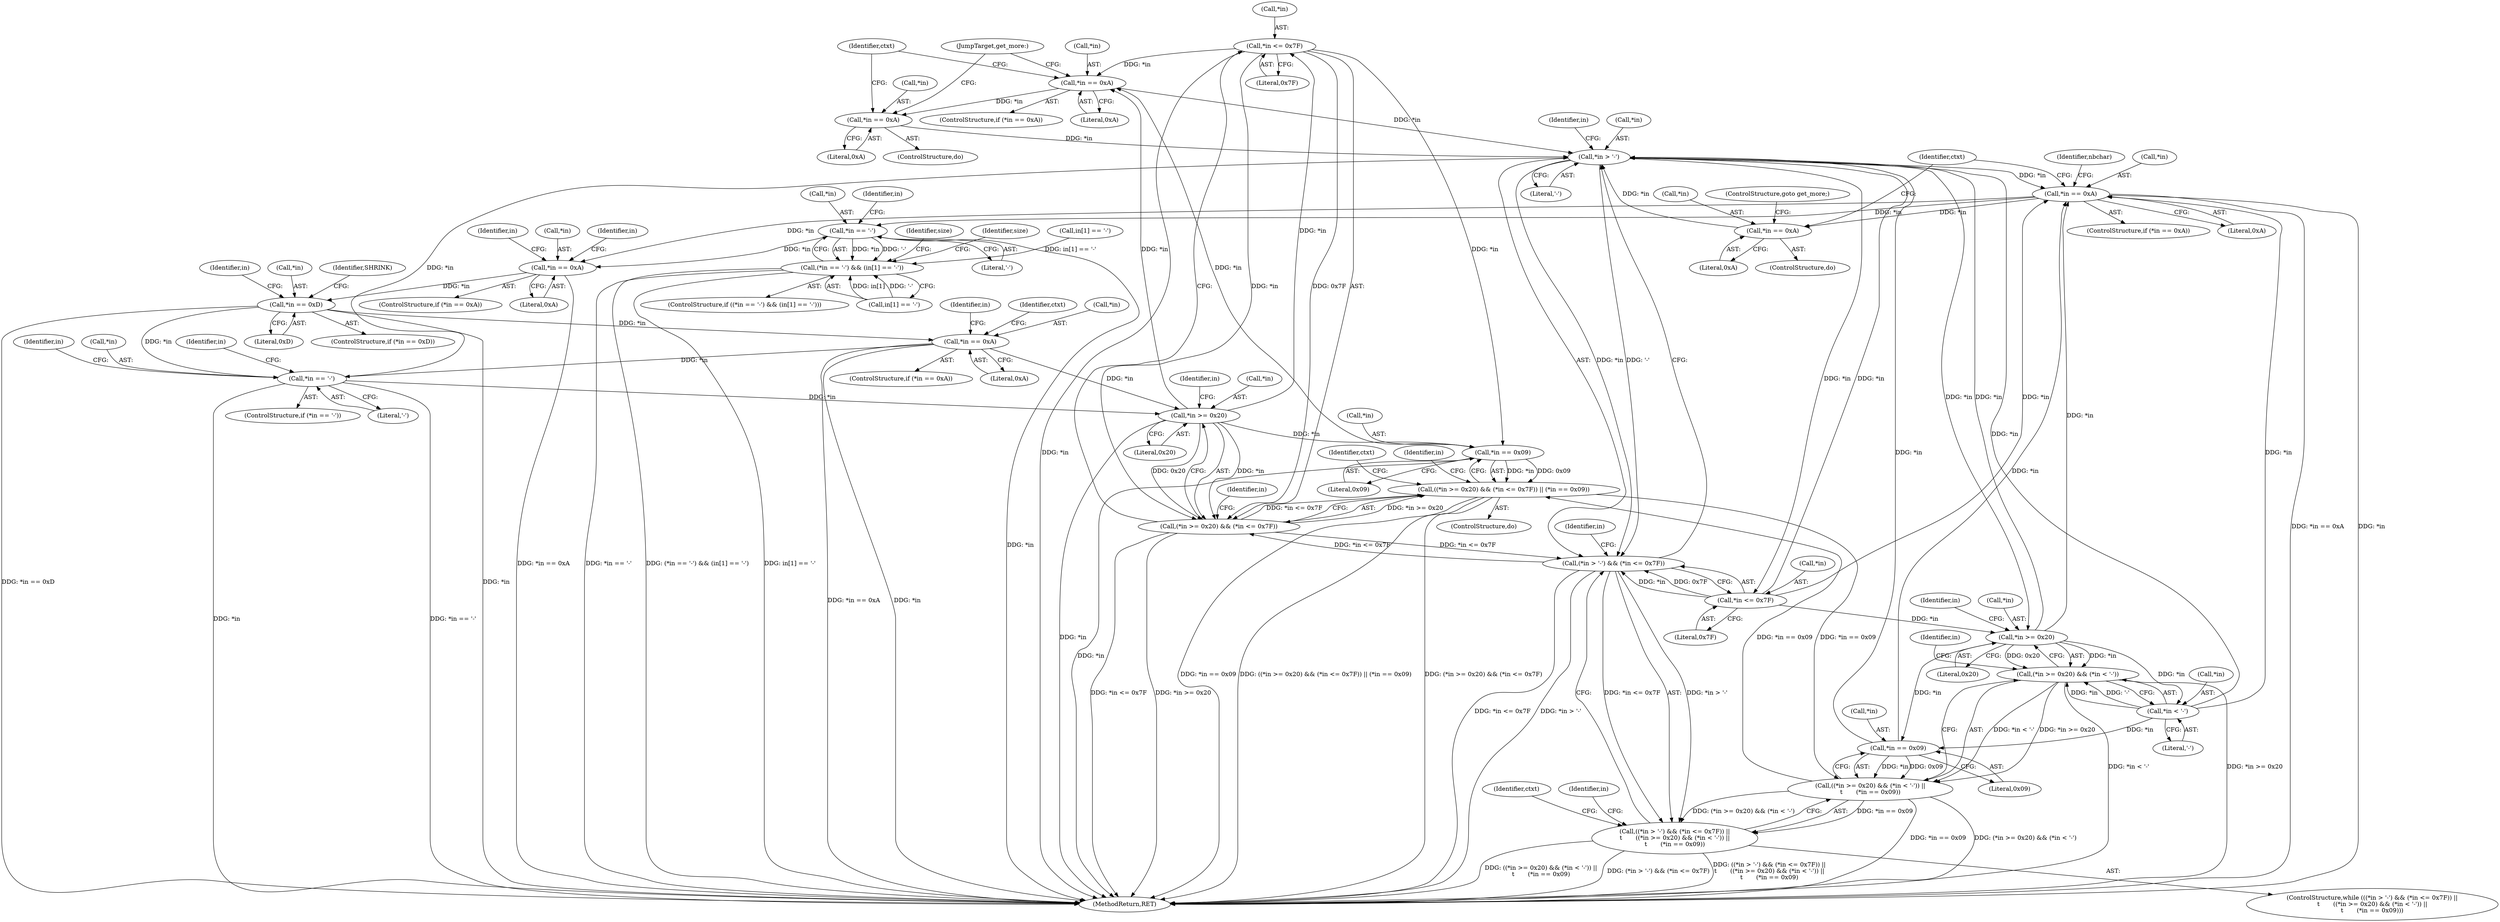 digraph "0_Chrome_d0947db40187f4708c58e64cbd6013faf9eddeed_8@pointer" {
"1000632" [label="(Call,*in <= 0x7F)"];
"1000628" [label="(Call,*in >= 0x20)"];
"1000512" [label="(Call,*in == '-')"];
"1000454" [label="(Call,*in == 0xD)"];
"1000433" [label="(Call,*in == 0xA)"];
"1000250" [label="(Call,*in == 0xA)"];
"1000215" [label="(Call,*in > '-')"];
"1000200" [label="(Call,*in == 0xA)"];
"1000178" [label="(Call,*in == 0xA)"];
"1000632" [label="(Call,*in <= 0x7F)"];
"1000636" [label="(Call,*in == 0x09)"];
"1000225" [label="(Call,*in >= 0x20)"];
"1000219" [label="(Call,*in <= 0x7F)"];
"1000272" [label="(Call,*in == 0xA)"];
"1000233" [label="(Call,*in == 0x09)"];
"1000229" [label="(Call,*in < '-')"];
"1000313" [label="(Call,*in == '-')"];
"1000462" [label="(Call,*in == 0xA)"];
"1000214" [label="(Call,(*in > '-') && (*in <= 0x7F))"];
"1000213" [label="(Call,((*in > '-') && (*in <= 0x7F)) ||\n\t       ((*in >= 0x20) && (*in < '-')) ||\n\t       (*in == 0x09))"];
"1000627" [label="(Call,(*in >= 0x20) && (*in <= 0x7F))"];
"1000626" [label="(Call,((*in >= 0x20) && (*in <= 0x7F)) || (*in == 0x09))"];
"1000223" [label="(Call,((*in >= 0x20) && (*in < '-')) ||\n\t       (*in == 0x09))"];
"1000224" [label="(Call,(*in >= 0x20) && (*in < '-'))"];
"1000312" [label="(Call,(*in == '-') && (in[1] == '-'))"];
"1000222" [label="(Literal,0x7F)"];
"1000273" [label="(Call,*in)"];
"1000188" [label="(Identifier,ctxt)"];
"1000312" [label="(Call,(*in == '-') && (in[1] == '-'))"];
"1000461" [label="(ControlStructure,if (*in == 0xA))"];
"1000439" [label="(Identifier,in)"];
"1000183" [label="(ControlStructure,do)"];
"1000454" [label="(Call,*in == 0xD)"];
"1000219" [label="(Call,*in <= 0x7F)"];
"1000634" [label="(Identifier,in)"];
"1000235" [label="(Identifier,in)"];
"1000231" [label="(Identifier,in)"];
"1000520" [label="(Identifier,in)"];
"1000432" [label="(ControlStructure,if (*in == 0xA))"];
"1000513" [label="(Call,*in)"];
"1000227" [label="(Identifier,in)"];
"1000311" [label="(ControlStructure,if ((*in == '-') && (in[1] == '-')))"];
"1000230" [label="(Call,*in)"];
"1000250" [label="(Call,*in == 0xA)"];
"1000232" [label="(Literal,'-')"];
"1000314" [label="(Call,*in)"];
"1000180" [label="(Identifier,in)"];
"1000457" [label="(Literal,0xD)"];
"1000239" [label="(Identifier,in)"];
"1000323" [label="(Identifier,size)"];
"1000628" [label="(Call,*in >= 0x20)"];
"1000255" [label="(ControlStructure,do)"];
"1000637" [label="(Call,*in)"];
"1000200" [label="(Call,*in == 0xA)"];
"1000316" [label="(Literal,'-')"];
"1000181" [label="(Literal,0xA)"];
"1000223" [label="(Call,((*in >= 0x20) && (*in < '-')) ||\n\t       (*in == 0x09))"];
"1000249" [label="(ControlStructure,if (*in == 0xA))"];
"1000465" [label="(Literal,0xA)"];
"1000276" [label="(ControlStructure,goto get_more;)"];
"1000204" [label="(JumpTarget,get_more:)"];
"1000215" [label="(Call,*in > '-')"];
"1000455" [label="(Call,*in)"];
"1000453" [label="(ControlStructure,if (*in == 0xD))"];
"1000631" [label="(Literal,0x20)"];
"1000317" [label="(Call,in[1] == '-')"];
"1000177" [label="(ControlStructure,if (*in == 0xA))"];
"1000216" [label="(Call,*in)"];
"1000463" [label="(Call,*in)"];
"1000515" [label="(Literal,'-')"];
"1000233" [label="(Call,*in == 0x09)"];
"1000636" [label="(Call,*in == 0x09)"];
"1000639" [label="(Literal,0x09)"];
"1000627" [label="(Call,(*in >= 0x20) && (*in <= 0x7F))"];
"1000492" [label="(Identifier,SHRINK)"];
"1000178" [label="(Call,*in == 0xA)"];
"1000641" [label="(Identifier,ctxt)"];
"1000272" [label="(Call,*in == 0xA)"];
"1000633" [label="(Call,*in)"];
"1000329" [label="(Identifier,size)"];
"1000251" [label="(Call,*in)"];
"1000226" [label="(Call,*in)"];
"1000470" [label="(Identifier,ctxt)"];
"1000632" [label="(Call,*in <= 0x7F)"];
"1000635" [label="(Literal,0x7F)"];
"1000511" [label="(ControlStructure,if (*in == '-'))"];
"1000203" [label="(Literal,0xA)"];
"1000236" [label="(Literal,0x09)"];
"1000278" [label="(Identifier,nbchar)"];
"1000460" [label="(Identifier,in)"];
"1000253" [label="(Literal,0xA)"];
"1000201" [label="(Call,*in)"];
"1000319" [label="(Identifier,in)"];
"1000630" [label="(Identifier,in)"];
"1000220" [label="(Call,*in)"];
"1000433" [label="(Call,*in == 0xA)"];
"1000245" [label="(Identifier,ctxt)"];
"1000518" [label="(Call,in[1] == '-')"];
"1000313" [label="(Call,*in == '-')"];
"1000626" [label="(Call,((*in >= 0x20) && (*in <= 0x7F)) || (*in == 0x09))"];
"1000491" [label="(Identifier,in)"];
"1000234" [label="(Call,*in)"];
"1000651" [label="(MethodReturn,RET)"];
"1000638" [label="(Identifier,in)"];
"1000512" [label="(Call,*in == '-')"];
"1000212" [label="(ControlStructure,while (((*in > '-') && (*in <= 0x7F)) ||\n\t       ((*in >= 0x20) && (*in < '-')) ||\n\t       (*in == 0x09)))"];
"1000629" [label="(Call,*in)"];
"1000434" [label="(Call,*in)"];
"1000218" [label="(Literal,'-')"];
"1000214" [label="(Call,(*in > '-') && (*in <= 0x7F))"];
"1000221" [label="(Identifier,in)"];
"1000456" [label="(Identifier,in)"];
"1000229" [label="(Call,*in < '-')"];
"1000228" [label="(Literal,0x20)"];
"1000462" [label="(Call,*in == 0xA)"];
"1000225" [label="(Call,*in >= 0x20)"];
"1000275" [label="(Literal,0xA)"];
"1000224" [label="(Call,(*in >= 0x20) && (*in < '-'))"];
"1000436" [label="(Literal,0xA)"];
"1000179" [label="(Call,*in)"];
"1000175" [label="(ControlStructure,do)"];
"1000260" [label="(Identifier,ctxt)"];
"1000213" [label="(Call,((*in > '-') && (*in <= 0x7F)) ||\n\t       ((*in >= 0x20) && (*in < '-')) ||\n\t       (*in == 0x09))"];
"1000632" -> "1000627"  [label="AST: "];
"1000632" -> "1000635"  [label="CFG: "];
"1000633" -> "1000632"  [label="AST: "];
"1000635" -> "1000632"  [label="AST: "];
"1000627" -> "1000632"  [label="CFG: "];
"1000632" -> "1000651"  [label="DDG: *in"];
"1000632" -> "1000178"  [label="DDG: *in"];
"1000632" -> "1000627"  [label="DDG: *in"];
"1000632" -> "1000627"  [label="DDG: 0x7F"];
"1000628" -> "1000632"  [label="DDG: *in"];
"1000632" -> "1000636"  [label="DDG: *in"];
"1000628" -> "1000627"  [label="AST: "];
"1000628" -> "1000631"  [label="CFG: "];
"1000629" -> "1000628"  [label="AST: "];
"1000631" -> "1000628"  [label="AST: "];
"1000634" -> "1000628"  [label="CFG: "];
"1000627" -> "1000628"  [label="CFG: "];
"1000628" -> "1000651"  [label="DDG: *in"];
"1000628" -> "1000178"  [label="DDG: *in"];
"1000628" -> "1000627"  [label="DDG: *in"];
"1000628" -> "1000627"  [label="DDG: 0x20"];
"1000512" -> "1000628"  [label="DDG: *in"];
"1000462" -> "1000628"  [label="DDG: *in"];
"1000628" -> "1000636"  [label="DDG: *in"];
"1000512" -> "1000511"  [label="AST: "];
"1000512" -> "1000515"  [label="CFG: "];
"1000513" -> "1000512"  [label="AST: "];
"1000515" -> "1000512"  [label="AST: "];
"1000630" -> "1000512"  [label="CFG: "];
"1000520" -> "1000512"  [label="CFG: "];
"1000512" -> "1000651"  [label="DDG: *in"];
"1000512" -> "1000651"  [label="DDG: *in == '-'"];
"1000512" -> "1000215"  [label="DDG: *in"];
"1000454" -> "1000512"  [label="DDG: *in"];
"1000462" -> "1000512"  [label="DDG: *in"];
"1000454" -> "1000453"  [label="AST: "];
"1000454" -> "1000457"  [label="CFG: "];
"1000455" -> "1000454"  [label="AST: "];
"1000457" -> "1000454"  [label="AST: "];
"1000460" -> "1000454"  [label="CFG: "];
"1000492" -> "1000454"  [label="CFG: "];
"1000454" -> "1000651"  [label="DDG: *in"];
"1000454" -> "1000651"  [label="DDG: *in == 0xD"];
"1000433" -> "1000454"  [label="DDG: *in"];
"1000454" -> "1000462"  [label="DDG: *in"];
"1000433" -> "1000432"  [label="AST: "];
"1000433" -> "1000436"  [label="CFG: "];
"1000434" -> "1000433"  [label="AST: "];
"1000436" -> "1000433"  [label="AST: "];
"1000439" -> "1000433"  [label="CFG: "];
"1000456" -> "1000433"  [label="CFG: "];
"1000433" -> "1000651"  [label="DDG: *in == 0xA"];
"1000250" -> "1000433"  [label="DDG: *in"];
"1000313" -> "1000433"  [label="DDG: *in"];
"1000250" -> "1000249"  [label="AST: "];
"1000250" -> "1000253"  [label="CFG: "];
"1000251" -> "1000250"  [label="AST: "];
"1000253" -> "1000250"  [label="AST: "];
"1000260" -> "1000250"  [label="CFG: "];
"1000278" -> "1000250"  [label="CFG: "];
"1000250" -> "1000651"  [label="DDG: *in"];
"1000250" -> "1000651"  [label="DDG: *in == 0xA"];
"1000215" -> "1000250"  [label="DDG: *in"];
"1000225" -> "1000250"  [label="DDG: *in"];
"1000233" -> "1000250"  [label="DDG: *in"];
"1000229" -> "1000250"  [label="DDG: *in"];
"1000219" -> "1000250"  [label="DDG: *in"];
"1000250" -> "1000272"  [label="DDG: *in"];
"1000250" -> "1000313"  [label="DDG: *in"];
"1000215" -> "1000214"  [label="AST: "];
"1000215" -> "1000218"  [label="CFG: "];
"1000216" -> "1000215"  [label="AST: "];
"1000218" -> "1000215"  [label="AST: "];
"1000221" -> "1000215"  [label="CFG: "];
"1000214" -> "1000215"  [label="CFG: "];
"1000215" -> "1000214"  [label="DDG: *in"];
"1000215" -> "1000214"  [label="DDG: '-'"];
"1000200" -> "1000215"  [label="DDG: *in"];
"1000178" -> "1000215"  [label="DDG: *in"];
"1000225" -> "1000215"  [label="DDG: *in"];
"1000272" -> "1000215"  [label="DDG: *in"];
"1000233" -> "1000215"  [label="DDG: *in"];
"1000229" -> "1000215"  [label="DDG: *in"];
"1000219" -> "1000215"  [label="DDG: *in"];
"1000215" -> "1000219"  [label="DDG: *in"];
"1000215" -> "1000225"  [label="DDG: *in"];
"1000200" -> "1000183"  [label="AST: "];
"1000200" -> "1000203"  [label="CFG: "];
"1000201" -> "1000200"  [label="AST: "];
"1000203" -> "1000200"  [label="AST: "];
"1000188" -> "1000200"  [label="CFG: "];
"1000204" -> "1000200"  [label="CFG: "];
"1000178" -> "1000200"  [label="DDG: *in"];
"1000178" -> "1000177"  [label="AST: "];
"1000178" -> "1000181"  [label="CFG: "];
"1000179" -> "1000178"  [label="AST: "];
"1000181" -> "1000178"  [label="AST: "];
"1000188" -> "1000178"  [label="CFG: "];
"1000204" -> "1000178"  [label="CFG: "];
"1000636" -> "1000178"  [label="DDG: *in"];
"1000636" -> "1000626"  [label="AST: "];
"1000636" -> "1000639"  [label="CFG: "];
"1000637" -> "1000636"  [label="AST: "];
"1000639" -> "1000636"  [label="AST: "];
"1000626" -> "1000636"  [label="CFG: "];
"1000636" -> "1000651"  [label="DDG: *in"];
"1000636" -> "1000626"  [label="DDG: *in"];
"1000636" -> "1000626"  [label="DDG: 0x09"];
"1000225" -> "1000224"  [label="AST: "];
"1000225" -> "1000228"  [label="CFG: "];
"1000226" -> "1000225"  [label="AST: "];
"1000228" -> "1000225"  [label="AST: "];
"1000231" -> "1000225"  [label="CFG: "];
"1000224" -> "1000225"  [label="CFG: "];
"1000225" -> "1000224"  [label="DDG: *in"];
"1000225" -> "1000224"  [label="DDG: 0x20"];
"1000219" -> "1000225"  [label="DDG: *in"];
"1000225" -> "1000229"  [label="DDG: *in"];
"1000225" -> "1000233"  [label="DDG: *in"];
"1000219" -> "1000214"  [label="AST: "];
"1000219" -> "1000222"  [label="CFG: "];
"1000220" -> "1000219"  [label="AST: "];
"1000222" -> "1000219"  [label="AST: "];
"1000214" -> "1000219"  [label="CFG: "];
"1000219" -> "1000214"  [label="DDG: *in"];
"1000219" -> "1000214"  [label="DDG: 0x7F"];
"1000272" -> "1000255"  [label="AST: "];
"1000272" -> "1000275"  [label="CFG: "];
"1000273" -> "1000272"  [label="AST: "];
"1000275" -> "1000272"  [label="AST: "];
"1000260" -> "1000272"  [label="CFG: "];
"1000276" -> "1000272"  [label="CFG: "];
"1000233" -> "1000223"  [label="AST: "];
"1000233" -> "1000236"  [label="CFG: "];
"1000234" -> "1000233"  [label="AST: "];
"1000236" -> "1000233"  [label="AST: "];
"1000223" -> "1000233"  [label="CFG: "];
"1000233" -> "1000223"  [label="DDG: *in"];
"1000233" -> "1000223"  [label="DDG: 0x09"];
"1000229" -> "1000233"  [label="DDG: *in"];
"1000229" -> "1000224"  [label="AST: "];
"1000229" -> "1000232"  [label="CFG: "];
"1000230" -> "1000229"  [label="AST: "];
"1000232" -> "1000229"  [label="AST: "];
"1000224" -> "1000229"  [label="CFG: "];
"1000229" -> "1000224"  [label="DDG: *in"];
"1000229" -> "1000224"  [label="DDG: '-'"];
"1000313" -> "1000312"  [label="AST: "];
"1000313" -> "1000316"  [label="CFG: "];
"1000314" -> "1000313"  [label="AST: "];
"1000316" -> "1000313"  [label="AST: "];
"1000319" -> "1000313"  [label="CFG: "];
"1000312" -> "1000313"  [label="CFG: "];
"1000313" -> "1000651"  [label="DDG: *in"];
"1000313" -> "1000312"  [label="DDG: *in"];
"1000313" -> "1000312"  [label="DDG: '-'"];
"1000462" -> "1000461"  [label="AST: "];
"1000462" -> "1000465"  [label="CFG: "];
"1000463" -> "1000462"  [label="AST: "];
"1000465" -> "1000462"  [label="AST: "];
"1000470" -> "1000462"  [label="CFG: "];
"1000491" -> "1000462"  [label="CFG: "];
"1000462" -> "1000651"  [label="DDG: *in"];
"1000462" -> "1000651"  [label="DDG: *in == 0xA"];
"1000214" -> "1000213"  [label="AST: "];
"1000227" -> "1000214"  [label="CFG: "];
"1000213" -> "1000214"  [label="CFG: "];
"1000214" -> "1000651"  [label="DDG: *in <= 0x7F"];
"1000214" -> "1000651"  [label="DDG: *in > '-'"];
"1000214" -> "1000213"  [label="DDG: *in > '-'"];
"1000214" -> "1000213"  [label="DDG: *in <= 0x7F"];
"1000627" -> "1000214"  [label="DDG: *in <= 0x7F"];
"1000214" -> "1000627"  [label="DDG: *in <= 0x7F"];
"1000213" -> "1000212"  [label="AST: "];
"1000213" -> "1000223"  [label="CFG: "];
"1000223" -> "1000213"  [label="AST: "];
"1000239" -> "1000213"  [label="CFG: "];
"1000245" -> "1000213"  [label="CFG: "];
"1000213" -> "1000651"  [label="DDG: ((*in >= 0x20) && (*in < '-')) ||\n\t       (*in == 0x09)"];
"1000213" -> "1000651"  [label="DDG: (*in > '-') && (*in <= 0x7F)"];
"1000213" -> "1000651"  [label="DDG: ((*in > '-') && (*in <= 0x7F)) ||\n\t       ((*in >= 0x20) && (*in < '-')) ||\n\t       (*in == 0x09)"];
"1000223" -> "1000213"  [label="DDG: (*in >= 0x20) && (*in < '-')"];
"1000223" -> "1000213"  [label="DDG: *in == 0x09"];
"1000627" -> "1000626"  [label="AST: "];
"1000638" -> "1000627"  [label="CFG: "];
"1000626" -> "1000627"  [label="CFG: "];
"1000627" -> "1000651"  [label="DDG: *in <= 0x7F"];
"1000627" -> "1000651"  [label="DDG: *in >= 0x20"];
"1000627" -> "1000626"  [label="DDG: *in >= 0x20"];
"1000627" -> "1000626"  [label="DDG: *in <= 0x7F"];
"1000626" -> "1000175"  [label="AST: "];
"1000180" -> "1000626"  [label="CFG: "];
"1000641" -> "1000626"  [label="CFG: "];
"1000626" -> "1000651"  [label="DDG: ((*in >= 0x20) && (*in <= 0x7F)) || (*in == 0x09)"];
"1000626" -> "1000651"  [label="DDG: (*in >= 0x20) && (*in <= 0x7F)"];
"1000626" -> "1000651"  [label="DDG: *in == 0x09"];
"1000626" -> "1000223"  [label="DDG: *in == 0x09"];
"1000223" -> "1000626"  [label="DDG: *in == 0x09"];
"1000223" -> "1000224"  [label="CFG: "];
"1000224" -> "1000223"  [label="AST: "];
"1000223" -> "1000651"  [label="DDG: *in == 0x09"];
"1000223" -> "1000651"  [label="DDG: (*in >= 0x20) && (*in < '-')"];
"1000224" -> "1000223"  [label="DDG: *in >= 0x20"];
"1000224" -> "1000223"  [label="DDG: *in < '-'"];
"1000235" -> "1000224"  [label="CFG: "];
"1000224" -> "1000651"  [label="DDG: *in >= 0x20"];
"1000224" -> "1000651"  [label="DDG: *in < '-'"];
"1000312" -> "1000311"  [label="AST: "];
"1000312" -> "1000317"  [label="CFG: "];
"1000317" -> "1000312"  [label="AST: "];
"1000323" -> "1000312"  [label="CFG: "];
"1000329" -> "1000312"  [label="CFG: "];
"1000312" -> "1000651"  [label="DDG: (*in == '-') && (in[1] == '-')"];
"1000312" -> "1000651"  [label="DDG: *in == '-'"];
"1000312" -> "1000651"  [label="DDG: in[1] == '-'"];
"1000317" -> "1000312"  [label="DDG: in[1]"];
"1000317" -> "1000312"  [label="DDG: '-'"];
"1000518" -> "1000312"  [label="DDG: in[1] == '-'"];
}
